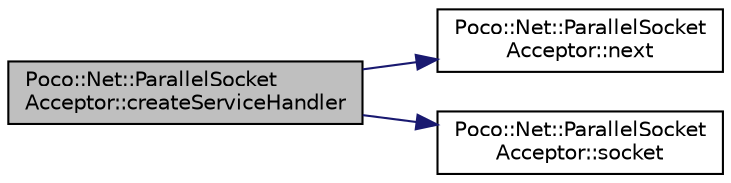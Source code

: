 digraph "Poco::Net::ParallelSocketAcceptor::createServiceHandler"
{
 // LATEX_PDF_SIZE
  edge [fontname="Helvetica",fontsize="10",labelfontname="Helvetica",labelfontsize="10"];
  node [fontname="Helvetica",fontsize="10",shape=record];
  rankdir="LR";
  Node1 [label="Poco::Net::ParallelSocket\lAcceptor::createServiceHandler",height=0.2,width=0.4,color="black", fillcolor="grey75", style="filled", fontcolor="black",tooltip=" "];
  Node1 -> Node2 [color="midnightblue",fontsize="10",style="solid",fontname="Helvetica"];
  Node2 [label="Poco::Net::ParallelSocket\lAcceptor::next",height=0.2,width=0.4,color="black", fillcolor="white", style="filled",URL="$classPoco_1_1Net_1_1ParallelSocketAcceptor.html#a354e396e861bdaf4d2639444591ea643",tooltip="Returns reference to the next reactor index."];
  Node1 -> Node3 [color="midnightblue",fontsize="10",style="solid",fontname="Helvetica"];
  Node3 [label="Poco::Net::ParallelSocket\lAcceptor::socket",height=0.2,width=0.4,color="black", fillcolor="white", style="filled",URL="$classPoco_1_1Net_1_1ParallelSocketAcceptor.html#a195fd32427d16fc04bba78c34c766d2f",tooltip="Returns a reference to the SocketAcceptor's socket."];
}
